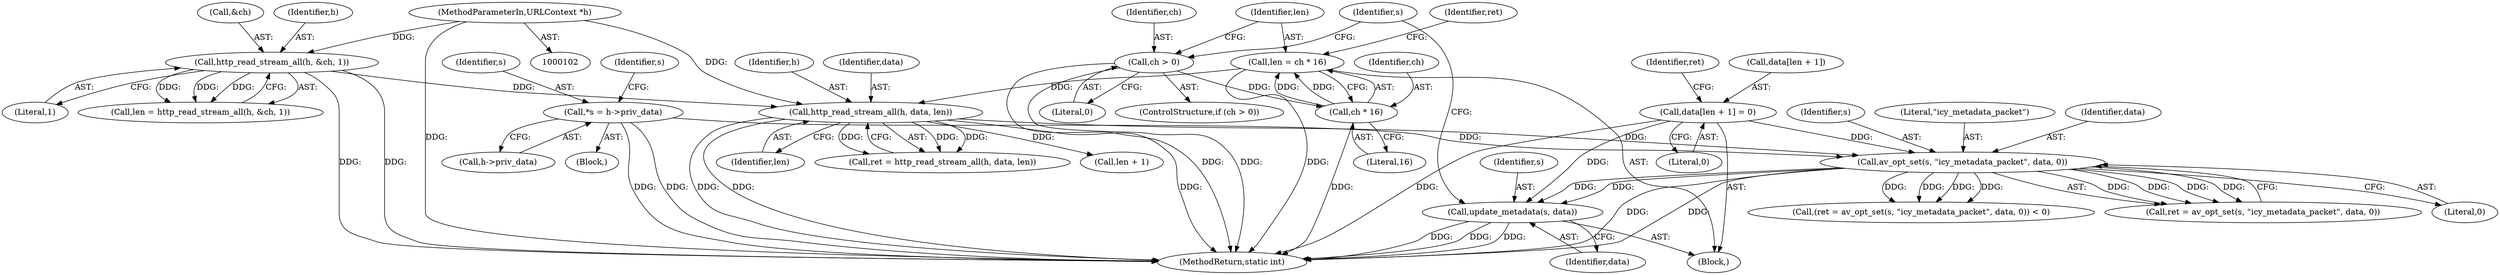 digraph "0_FFmpeg_2a05c8f813de6f2278827734bf8102291e7484aa_8@API" {
"1000194" [label="(Call,update_metadata(s, data))"];
"1000186" [label="(Call,av_opt_set(s, \"icy_metadata_packet\", data, 0))"];
"1000107" [label="(Call,*s = h->priv_data)"];
"1000165" [label="(Call,http_read_stream_all(h, data, len))"];
"1000140" [label="(Call,http_read_stream_all(h, &ch, 1))"];
"1000103" [label="(MethodParameterIn,URLContext *h)"];
"1000158" [label="(Call,len = ch * 16)"];
"1000160" [label="(Call,ch * 16)"];
"1000152" [label="(Call,ch > 0)"];
"1000175" [label="(Call,data[len + 1] = 0)"];
"1000160" [label="(Call,ch * 16)"];
"1000138" [label="(Call,len = http_read_stream_all(h, &ch, 1))"];
"1000195" [label="(Identifier,s)"];
"1000153" [label="(Identifier,ch)"];
"1000185" [label="(Identifier,ret)"];
"1000151" [label="(ControlStructure,if (ch > 0))"];
"1000211" [label="(MethodReturn,static int)"];
"1000187" [label="(Identifier,s)"];
"1000107" [label="(Call,*s = h->priv_data)"];
"1000158" [label="(Call,len = ch * 16)"];
"1000183" [label="(Call,(ret = av_opt_set(s, \"icy_metadata_packet\", data, 0)) < 0)"];
"1000178" [label="(Call,len + 1)"];
"1000103" [label="(MethodParameterIn,URLContext *h)"];
"1000105" [label="(Block,)"];
"1000168" [label="(Identifier,len)"];
"1000140" [label="(Call,http_read_stream_all(h, &ch, 1))"];
"1000164" [label="(Identifier,ret)"];
"1000196" [label="(Identifier,data)"];
"1000162" [label="(Literal,16)"];
"1000194" [label="(Call,update_metadata(s, data))"];
"1000175" [label="(Call,data[len + 1] = 0)"];
"1000116" [label="(Identifier,s)"];
"1000176" [label="(Call,data[len + 1])"];
"1000161" [label="(Identifier,ch)"];
"1000199" [label="(Identifier,s)"];
"1000188" [label="(Literal,\"icy_metadata_packet\")"];
"1000181" [label="(Literal,0)"];
"1000144" [label="(Literal,1)"];
"1000184" [label="(Call,ret = av_opt_set(s, \"icy_metadata_packet\", data, 0))"];
"1000142" [label="(Call,&ch)"];
"1000159" [label="(Identifier,len)"];
"1000163" [label="(Call,ret = http_read_stream_all(h, data, len))"];
"1000109" [label="(Call,h->priv_data)"];
"1000154" [label="(Literal,0)"];
"1000155" [label="(Block,)"];
"1000108" [label="(Identifier,s)"];
"1000166" [label="(Identifier,h)"];
"1000141" [label="(Identifier,h)"];
"1000167" [label="(Identifier,data)"];
"1000152" [label="(Call,ch > 0)"];
"1000165" [label="(Call,http_read_stream_all(h, data, len))"];
"1000189" [label="(Identifier,data)"];
"1000186" [label="(Call,av_opt_set(s, \"icy_metadata_packet\", data, 0))"];
"1000190" [label="(Literal,0)"];
"1000194" -> "1000155"  [label="AST: "];
"1000194" -> "1000196"  [label="CFG: "];
"1000195" -> "1000194"  [label="AST: "];
"1000196" -> "1000194"  [label="AST: "];
"1000199" -> "1000194"  [label="CFG: "];
"1000194" -> "1000211"  [label="DDG: "];
"1000194" -> "1000211"  [label="DDG: "];
"1000194" -> "1000211"  [label="DDG: "];
"1000186" -> "1000194"  [label="DDG: "];
"1000186" -> "1000194"  [label="DDG: "];
"1000175" -> "1000194"  [label="DDG: "];
"1000186" -> "1000184"  [label="AST: "];
"1000186" -> "1000190"  [label="CFG: "];
"1000187" -> "1000186"  [label="AST: "];
"1000188" -> "1000186"  [label="AST: "];
"1000189" -> "1000186"  [label="AST: "];
"1000190" -> "1000186"  [label="AST: "];
"1000184" -> "1000186"  [label="CFG: "];
"1000186" -> "1000211"  [label="DDG: "];
"1000186" -> "1000211"  [label="DDG: "];
"1000186" -> "1000183"  [label="DDG: "];
"1000186" -> "1000183"  [label="DDG: "];
"1000186" -> "1000183"  [label="DDG: "];
"1000186" -> "1000183"  [label="DDG: "];
"1000186" -> "1000184"  [label="DDG: "];
"1000186" -> "1000184"  [label="DDG: "];
"1000186" -> "1000184"  [label="DDG: "];
"1000186" -> "1000184"  [label="DDG: "];
"1000107" -> "1000186"  [label="DDG: "];
"1000165" -> "1000186"  [label="DDG: "];
"1000175" -> "1000186"  [label="DDG: "];
"1000107" -> "1000105"  [label="AST: "];
"1000107" -> "1000109"  [label="CFG: "];
"1000108" -> "1000107"  [label="AST: "];
"1000109" -> "1000107"  [label="AST: "];
"1000116" -> "1000107"  [label="CFG: "];
"1000107" -> "1000211"  [label="DDG: "];
"1000107" -> "1000211"  [label="DDG: "];
"1000165" -> "1000163"  [label="AST: "];
"1000165" -> "1000168"  [label="CFG: "];
"1000166" -> "1000165"  [label="AST: "];
"1000167" -> "1000165"  [label="AST: "];
"1000168" -> "1000165"  [label="AST: "];
"1000163" -> "1000165"  [label="CFG: "];
"1000165" -> "1000211"  [label="DDG: "];
"1000165" -> "1000211"  [label="DDG: "];
"1000165" -> "1000211"  [label="DDG: "];
"1000165" -> "1000163"  [label="DDG: "];
"1000165" -> "1000163"  [label="DDG: "];
"1000165" -> "1000163"  [label="DDG: "];
"1000140" -> "1000165"  [label="DDG: "];
"1000103" -> "1000165"  [label="DDG: "];
"1000158" -> "1000165"  [label="DDG: "];
"1000165" -> "1000178"  [label="DDG: "];
"1000140" -> "1000138"  [label="AST: "];
"1000140" -> "1000144"  [label="CFG: "];
"1000141" -> "1000140"  [label="AST: "];
"1000142" -> "1000140"  [label="AST: "];
"1000144" -> "1000140"  [label="AST: "];
"1000138" -> "1000140"  [label="CFG: "];
"1000140" -> "1000211"  [label="DDG: "];
"1000140" -> "1000211"  [label="DDG: "];
"1000140" -> "1000138"  [label="DDG: "];
"1000140" -> "1000138"  [label="DDG: "];
"1000140" -> "1000138"  [label="DDG: "];
"1000103" -> "1000140"  [label="DDG: "];
"1000103" -> "1000102"  [label="AST: "];
"1000103" -> "1000211"  [label="DDG: "];
"1000158" -> "1000155"  [label="AST: "];
"1000158" -> "1000160"  [label="CFG: "];
"1000159" -> "1000158"  [label="AST: "];
"1000160" -> "1000158"  [label="AST: "];
"1000164" -> "1000158"  [label="CFG: "];
"1000158" -> "1000211"  [label="DDG: "];
"1000160" -> "1000158"  [label="DDG: "];
"1000160" -> "1000158"  [label="DDG: "];
"1000160" -> "1000162"  [label="CFG: "];
"1000161" -> "1000160"  [label="AST: "];
"1000162" -> "1000160"  [label="AST: "];
"1000160" -> "1000211"  [label="DDG: "];
"1000152" -> "1000160"  [label="DDG: "];
"1000152" -> "1000151"  [label="AST: "];
"1000152" -> "1000154"  [label="CFG: "];
"1000153" -> "1000152"  [label="AST: "];
"1000154" -> "1000152"  [label="AST: "];
"1000159" -> "1000152"  [label="CFG: "];
"1000199" -> "1000152"  [label="CFG: "];
"1000152" -> "1000211"  [label="DDG: "];
"1000152" -> "1000211"  [label="DDG: "];
"1000175" -> "1000155"  [label="AST: "];
"1000175" -> "1000181"  [label="CFG: "];
"1000176" -> "1000175"  [label="AST: "];
"1000181" -> "1000175"  [label="AST: "];
"1000185" -> "1000175"  [label="CFG: "];
"1000175" -> "1000211"  [label="DDG: "];
}
